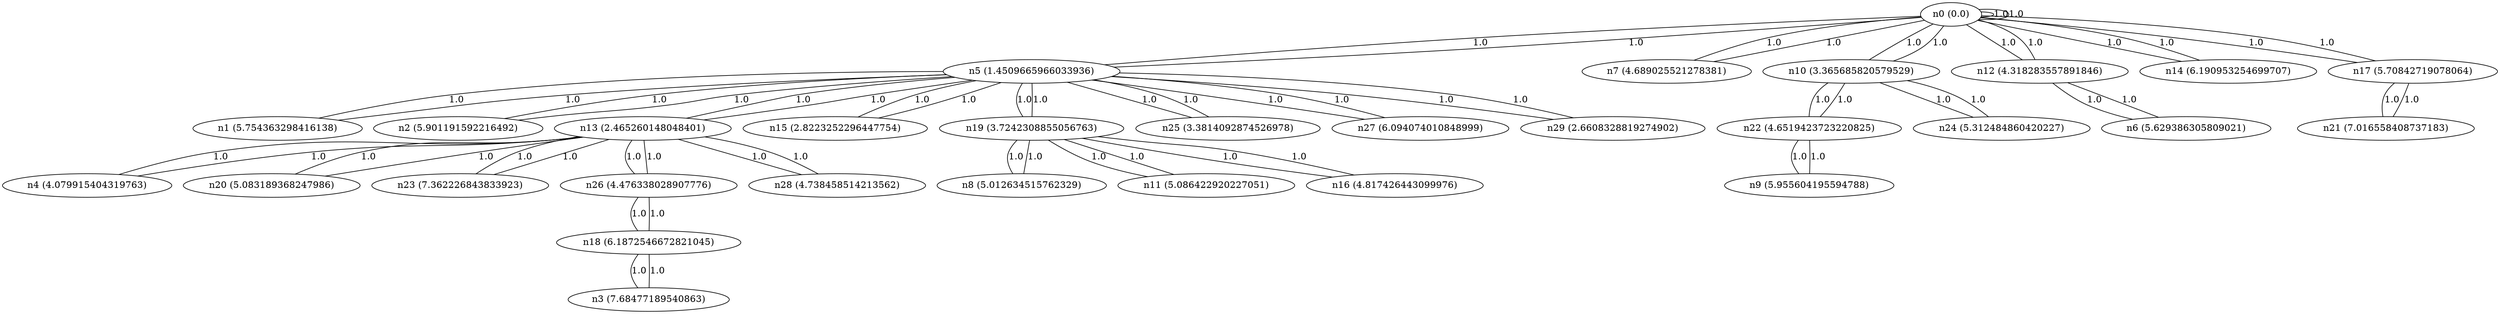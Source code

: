 graph {
n0 [label="n0 (0.0)"];
n1 [label="n1 (5.754363298416138)"];
n2 [label="n2 (5.901191592216492)"];
n3 [label="n3 (7.68477189540863)"];
n4 [label="n4 (4.079915404319763)"];
n5 [label="n5 (1.4509665966033936)"];
n6 [label="n6 (5.629386305809021)"];
n7 [label="n7 (4.689025521278381)"];
n8 [label="n8 (5.012634515762329)"];
n9 [label="n9 (5.955604195594788)"];
n10 [label="n10 (3.365685820579529)"];
n11 [label="n11 (5.086422920227051)"];
n12 [label="n12 (4.318283557891846)"];
n13 [label="n13 (2.465260148048401)"];
n14 [label="n14 (6.190953254699707)"];
n15 [label="n15 (2.8223252296447754)"];
n16 [label="n16 (4.817426443099976)"];
n17 [label="n17 (5.70842719078064)"];
n18 [label="n18 (6.1872546672821045)"];
n19 [label="n19 (3.7242308855056763)"];
n20 [label="n20 (5.083189368247986)"];
n21 [label="n21 (7.016558408737183)"];
n22 [label="n22 (4.6519423723220825)"];
n23 [label="n23 (7.362226843833923)"];
n24 [label="n24 (5.312484860420227)"];
n25 [label="n25 (3.3814092874526978)"];
n26 [label="n26 (4.476338028907776)"];
n27 [label="n27 (6.094074010848999)"];
n28 [label="n28 (4.738458514213562)"];
n29 [label="n29 (2.6608328819274902)"];
n0 -- n5 [weight=1.0 label=1.0];
n0 -- n0 [weight=1.0 label=1.0];
n0 -- n12 [weight=1.0 label=1.0];
n0 -- n14 [weight=1.0 label=1.0];
n0 -- n0 [weight=1.0 label=1.0];
n0 -- n7 [weight=1.0 label=1.0];
n0 -- n17 [weight=1.0 label=1.0];
n0 -- n10 [weight=1.0 label=1.0];
n1 -- n5 [weight=1.0 label=1.0];
n2 -- n5 [weight=1.0 label=1.0];
n3 -- n18 [weight=1.0 label=1.0];
n4 -- n13 [weight=1.0 label=1.0];
n5 -- n15 [weight=1.0 label=1.0];
n5 -- n13 [weight=1.0 label=1.0];
n5 -- n1 [weight=1.0 label=1.0];
n5 -- n25 [weight=1.0 label=1.0];
n5 -- n29 [weight=1.0 label=1.0];
n5 -- n2 [weight=1.0 label=1.0];
n5 -- n0 [weight=1.0 label=1.0];
n5 -- n19 [weight=1.0 label=1.0];
n5 -- n27 [weight=1.0 label=1.0];
n6 -- n12 [weight=1.0 label=1.0];
n7 -- n0 [weight=1.0 label=1.0];
n8 -- n19 [weight=1.0 label=1.0];
n9 -- n22 [weight=1.0 label=1.0];
n10 -- n0 [weight=1.0 label=1.0];
n10 -- n22 [weight=1.0 label=1.0];
n10 -- n24 [weight=1.0 label=1.0];
n11 -- n19 [weight=1.0 label=1.0];
n12 -- n0 [weight=1.0 label=1.0];
n12 -- n6 [weight=1.0 label=1.0];
n13 -- n4 [weight=1.0 label=1.0];
n13 -- n5 [weight=1.0 label=1.0];
n13 -- n26 [weight=1.0 label=1.0];
n13 -- n23 [weight=1.0 label=1.0];
n13 -- n28 [weight=1.0 label=1.0];
n13 -- n20 [weight=1.0 label=1.0];
n14 -- n0 [weight=1.0 label=1.0];
n15 -- n5 [weight=1.0 label=1.0];
n16 -- n19 [weight=1.0 label=1.0];
n17 -- n0 [weight=1.0 label=1.0];
n17 -- n21 [weight=1.0 label=1.0];
n18 -- n3 [weight=1.0 label=1.0];
n18 -- n26 [weight=1.0 label=1.0];
n19 -- n8 [weight=1.0 label=1.0];
n19 -- n16 [weight=1.0 label=1.0];
n19 -- n5 [weight=1.0 label=1.0];
n19 -- n11 [weight=1.0 label=1.0];
n20 -- n13 [weight=1.0 label=1.0];
n21 -- n17 [weight=1.0 label=1.0];
n22 -- n9 [weight=1.0 label=1.0];
n22 -- n10 [weight=1.0 label=1.0];
n23 -- n13 [weight=1.0 label=1.0];
n24 -- n10 [weight=1.0 label=1.0];
n25 -- n5 [weight=1.0 label=1.0];
n26 -- n18 [weight=1.0 label=1.0];
n26 -- n13 [weight=1.0 label=1.0];
n27 -- n5 [weight=1.0 label=1.0];
n28 -- n13 [weight=1.0 label=1.0];
n29 -- n5 [weight=1.0 label=1.0];
}

